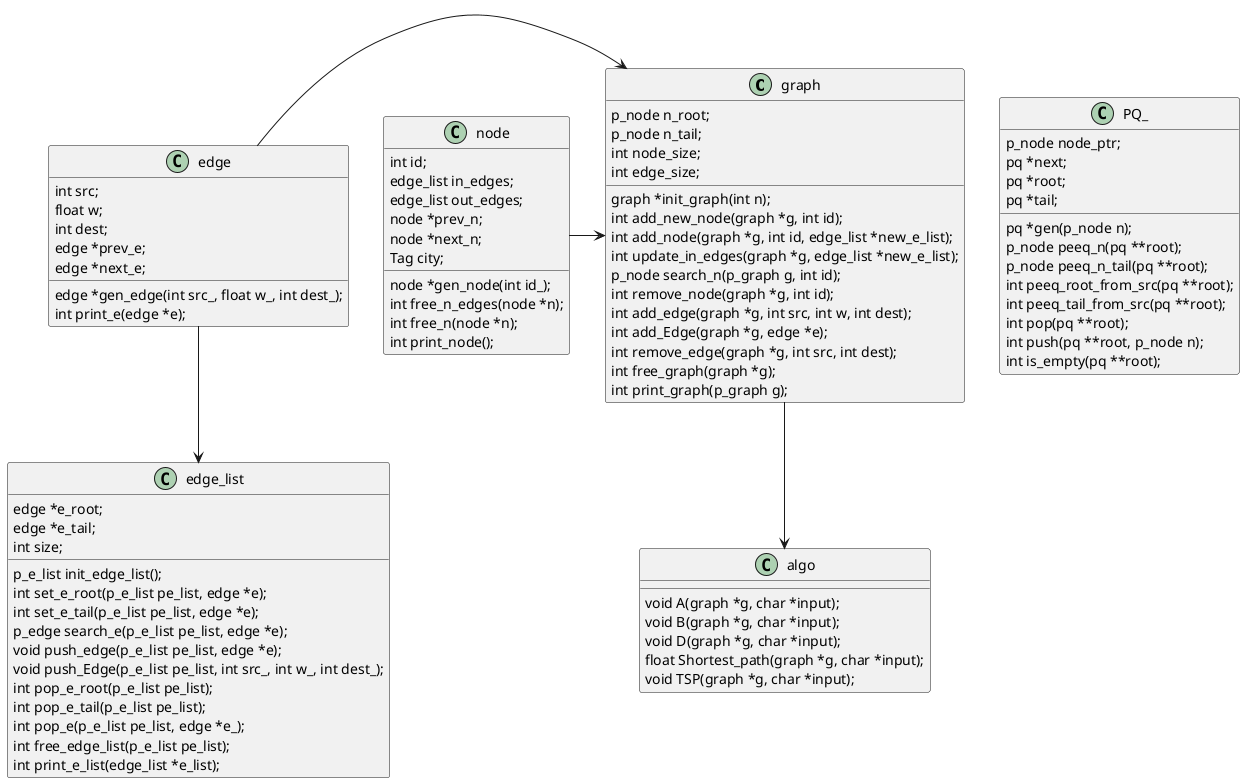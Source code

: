 @startuml

'graph -> edge_list
'graph -> node_list
'node_list --> node
'edge_list --> edge
'algo --> graph

graph --> algo
edge -> graph
edge --> edge_list
node -> graph


class graph{
p_node n_root;
p_node n_tail;
int node_size;
int edge_size;
graph *init_graph(int n);
int add_new_node(graph *g, int id);
int add_node(graph *g, int id, edge_list *new_e_list);
int update_in_edges(graph *g, edge_list *new_e_list);
p_node search_n(p_graph g, int id);
int remove_node(graph *g, int id);
int add_edge(graph *g, int src, int w, int dest);
int add_Edge(graph *g, edge *e);
int remove_edge(graph *g, int src, int dest);
int free_graph(graph *g);
int print_graph(p_graph g);
}

class edge{
int src;
float w;
int dest;
edge *prev_e;
edge *next_e;
edge *gen_edge(int src_, float w_, int dest_);
int print_e(edge *e);
}

class node{
int id;
edge_list in_edges;
edge_list out_edges;
node *prev_n;
node *next_n;
Tag city;
node *gen_node(int id_);
int free_n_edges(node *n);
int free_n(node *n);
int print_node();
}

class algo{
void A(graph *g, char *input);
void B(graph *g, char *input);
void D(graph *g, char *input);
float Shortest_path(graph *g, char *input);
void TSP(graph *g, char *input);
}

class edge_list{
edge *e_root;
edge *e_tail;
int size;
p_e_list init_edge_list();
int set_e_root(p_e_list pe_list, edge *e);
int set_e_tail(p_e_list pe_list, edge *e);
p_edge search_e(p_e_list pe_list, edge *e);
void push_edge(p_e_list pe_list, edge *e);
void push_Edge(p_e_list pe_list, int src_, int w_, int dest_);
int pop_e_root(p_e_list pe_list);
int pop_e_tail(p_e_list pe_list);
int pop_e(p_e_list pe_list, edge *e_);
int free_edge_list(p_e_list pe_list);
int print_e_list(edge_list *e_list);
}

class PQ_{
p_node node_ptr;
pq *next;
pq *root;
pq *tail;
pq *gen(p_node n);
p_node peeq_n(pq **root);
p_node peeq_n_tail(pq **root);
int peeq_root_from_src(pq **root);
int peeq_tail_from_src(pq **root);
int pop(pq **root);
int push(pq **root, p_node n);
int is_empty(pq **root);
}
'class ?node_list?{
'node *n_root;
'node *n_tail;
'int size;
'int init_node_list(node_list *n_list);
'int set_n_root(node *n);
'int set_n_tail(node *n);
'int add_node(node_list *n_list, int id_);
'int remove_node(node_list *n_list, int id_);
'int free_node_list(node_list *n_list);
'}

@enduml